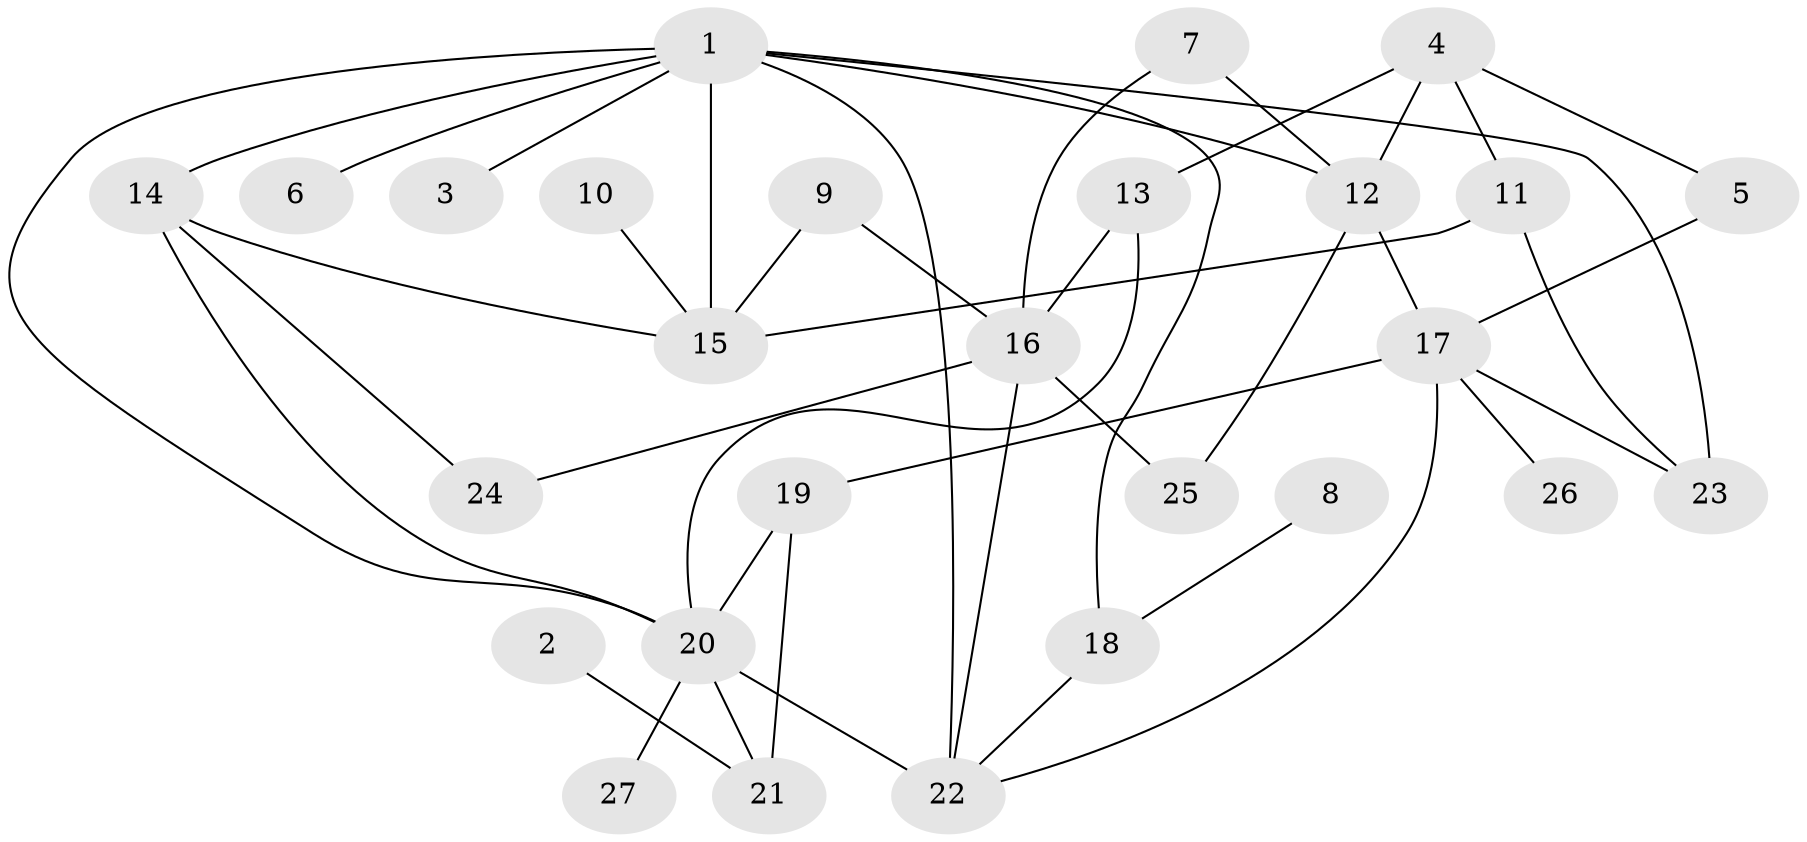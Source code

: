 // original degree distribution, {5: 0.09259259259259259, 4: 0.14814814814814814, 3: 0.18518518518518517, 6: 0.07407407407407407, 1: 0.2037037037037037, 2: 0.2962962962962963}
// Generated by graph-tools (version 1.1) at 2025/25/03/09/25 03:25:32]
// undirected, 27 vertices, 43 edges
graph export_dot {
graph [start="1"]
  node [color=gray90,style=filled];
  1;
  2;
  3;
  4;
  5;
  6;
  7;
  8;
  9;
  10;
  11;
  12;
  13;
  14;
  15;
  16;
  17;
  18;
  19;
  20;
  21;
  22;
  23;
  24;
  25;
  26;
  27;
  1 -- 3 [weight=1.0];
  1 -- 6 [weight=1.0];
  1 -- 12 [weight=1.0];
  1 -- 14 [weight=2.0];
  1 -- 15 [weight=2.0];
  1 -- 18 [weight=1.0];
  1 -- 20 [weight=1.0];
  1 -- 22 [weight=1.0];
  1 -- 23 [weight=1.0];
  2 -- 21 [weight=1.0];
  4 -- 5 [weight=1.0];
  4 -- 11 [weight=1.0];
  4 -- 12 [weight=1.0];
  4 -- 13 [weight=1.0];
  5 -- 17 [weight=1.0];
  7 -- 12 [weight=1.0];
  7 -- 16 [weight=1.0];
  8 -- 18 [weight=1.0];
  9 -- 15 [weight=1.0];
  9 -- 16 [weight=1.0];
  10 -- 15 [weight=1.0];
  11 -- 15 [weight=1.0];
  11 -- 23 [weight=2.0];
  12 -- 17 [weight=1.0];
  12 -- 25 [weight=1.0];
  13 -- 16 [weight=1.0];
  13 -- 20 [weight=1.0];
  14 -- 15 [weight=1.0];
  14 -- 20 [weight=1.0];
  14 -- 24 [weight=1.0];
  16 -- 22 [weight=1.0];
  16 -- 24 [weight=1.0];
  16 -- 25 [weight=1.0];
  17 -- 19 [weight=2.0];
  17 -- 22 [weight=1.0];
  17 -- 23 [weight=1.0];
  17 -- 26 [weight=1.0];
  18 -- 22 [weight=2.0];
  19 -- 20 [weight=1.0];
  19 -- 21 [weight=1.0];
  20 -- 21 [weight=1.0];
  20 -- 22 [weight=3.0];
  20 -- 27 [weight=1.0];
}
